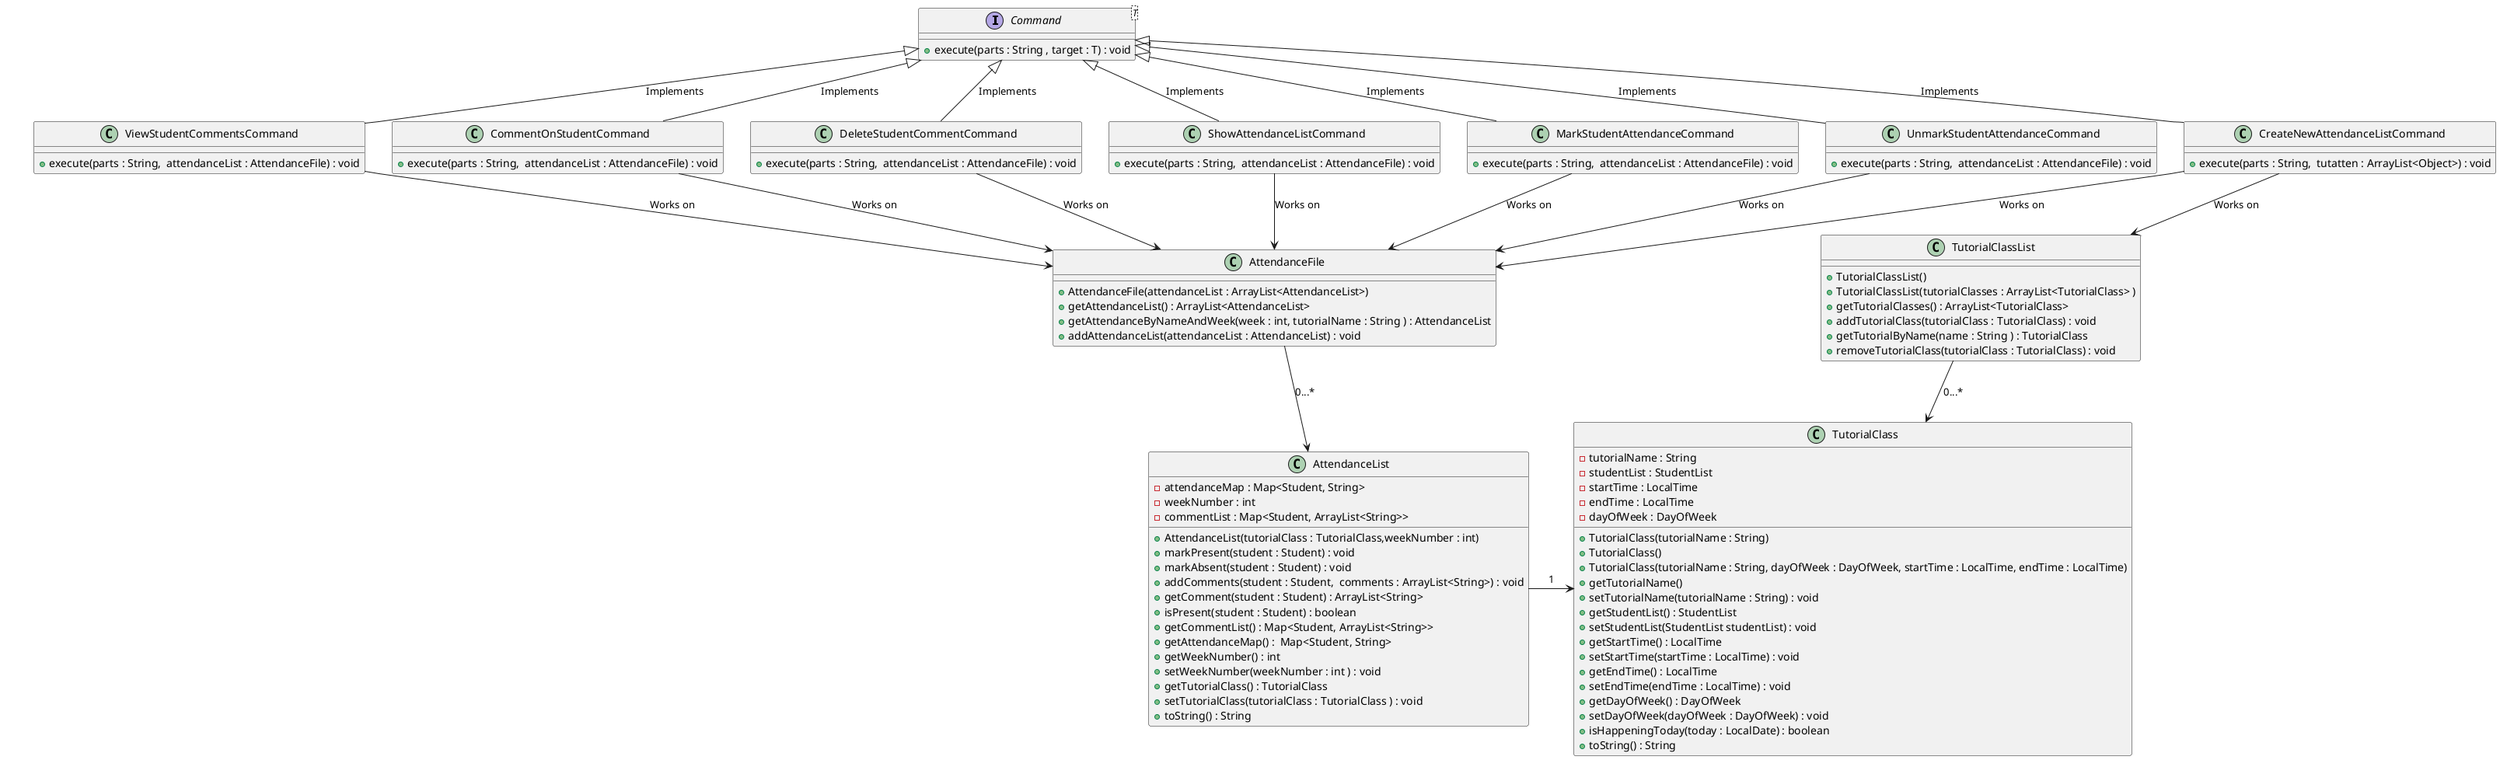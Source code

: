 @startuml
'https://plantuml.com/sequence-diagram

 interface Command<T> {
    + execute(parts : String , target : T) : void
}


class ViewStudentCommentsCommand {
    + execute(parts : String,  attendanceList : AttendanceFile) : void
}
class CommentOnStudentCommand {
    + execute(parts : String,  attendanceList : AttendanceFile) : void
}
class ShowAttendanceListCommand {
    + execute(parts : String,  attendanceList : AttendanceFile) : void
}
class MarkStudentAttendanceCommand {
    + execute(parts : String,  attendanceList : AttendanceFile) : void
}
class UnmarkStudentAttendanceCommand {
    + execute(parts : String,  attendanceList : AttendanceFile) : void
}
class DeleteStudentCommentCommand {
    + execute(parts : String,  attendanceList : AttendanceFile) : void
}
class CreateNewAttendanceListCommand {
    + execute(parts : String,  tutatten : ArrayList<Object>) : void
}

class AttendanceFile {
+ AttendanceFile(attendanceList : ArrayList<AttendanceList>)
+ getAttendanceList() : ArrayList<AttendanceList>
+ getAttendanceByNameAndWeek(week : int, tutorialName : String ) : AttendanceList
+ addAttendanceList(attendanceList : AttendanceList) : void
}

class AttendanceList {
- attendanceMap : Map<Student, String>
- weekNumber : int
- commentList : Map<Student, ArrayList<String>>

+ AttendanceList(tutorialClass : TutorialClass,weekNumber : int)
+ markPresent(student : Student) : void
+ markAbsent(student : Student) : void
+ addComments(student : Student,  comments : ArrayList<String>) : void
+ getComment(student : Student) : ArrayList<String>
+ isPresent(student : Student) : boolean
+ getCommentList() : Map<Student, ArrayList<String>>
+ getAttendanceMap() :  Map<Student, String>
+ getWeekNumber() : int
+ setWeekNumber(weekNumber : int ) : void
+ getTutorialClass() : TutorialClass
+ setTutorialClass(tutorialClass : TutorialClass ) : void
+ toString() : String
}

class TutorialClass {
    - tutorialName : String
    - studentList : StudentList
    - startTime : LocalTime
    - endTime : LocalTime
    - dayOfWeek : DayOfWeek

    + TutorialClass(tutorialName : String)
    + TutorialClass()
    + TutorialClass(tutorialName : String, dayOfWeek : DayOfWeek, startTime : LocalTime, endTime : LocalTime)
    + getTutorialName()
    + setTutorialName(tutorialName : String) : void
    + getStudentList() : StudentList
    + setStudentList(StudentList studentList) : void
    + getStartTime() : LocalTime
    + setStartTime(startTime : LocalTime) : void
    + getEndTime() : LocalTime
    + setEndTime(endTime : LocalTime) : void
    + getDayOfWeek() : DayOfWeek
    + setDayOfWeek(dayOfWeek : DayOfWeek) : void
    + isHappeningToday(today : LocalDate) : boolean
    + toString() : String
}

class TutorialClassList {
    + TutorialClassList()
    + TutorialClassList(tutorialClasses : ArrayList<TutorialClass> )
    +  getTutorialClasses() : ArrayList<TutorialClass>
    + addTutorialClass(tutorialClass : TutorialClass) : void
    + getTutorialByName(name : String ) : TutorialClass
    + removeTutorialClass(tutorialClass : TutorialClass) : void
}

'arrows
ViewStudentCommentsCommand -u-|> Command : Implements
CommentOnStudentCommand -u-|> Command : Implements
DeleteStudentCommentCommand -u-|> Command : Implements
ShowAttendanceListCommand -u-|> Command : Implements
MarkStudentAttendanceCommand -u-|> Command : Implements
UnmarkStudentAttendanceCommand -u-|> Command : Implements
CreateNewAttendanceListCommand -u-|> Command : Implements

ViewStudentCommentsCommand --> AttendanceFile : Works on
CommentOnStudentCommand --> AttendanceFile : Works on
DeleteStudentCommentCommand --> AttendanceFile : Works on
ShowAttendanceListCommand --> AttendanceFile : Works on
MarkStudentAttendanceCommand --> AttendanceFile : Works on
UnmarkStudentAttendanceCommand --> AttendanceFile : Works on
CreateNewAttendanceListCommand --> AttendanceFile : Works on
CreateNewAttendanceListCommand --> TutorialClassList : Works on

AttendanceFile --> AttendanceList : 0...*
TutorialClassList --> TutorialClass : 0...*
AttendanceList -r-> TutorialClass : 1
'direction
ViewStudentCommentsCommand -right[hidden]- CommentOnStudentCommand
CommentOnStudentCommand -right[hidden]- DeleteStudentCommentCommand
DeleteStudentCommentCommand -right[hidden]- ShowAttendanceListCommand
ShowAttendanceListCommand -right[hidden]- MarkStudentAttendanceCommand
MarkStudentAttendanceCommand -right[hidden]- UnmarkStudentAttendanceCommand
UnmarkStudentAttendanceCommand -right[hidden]- CreateNewAttendanceListCommand
Command -down[hidden]- AttendanceFile
@enduml